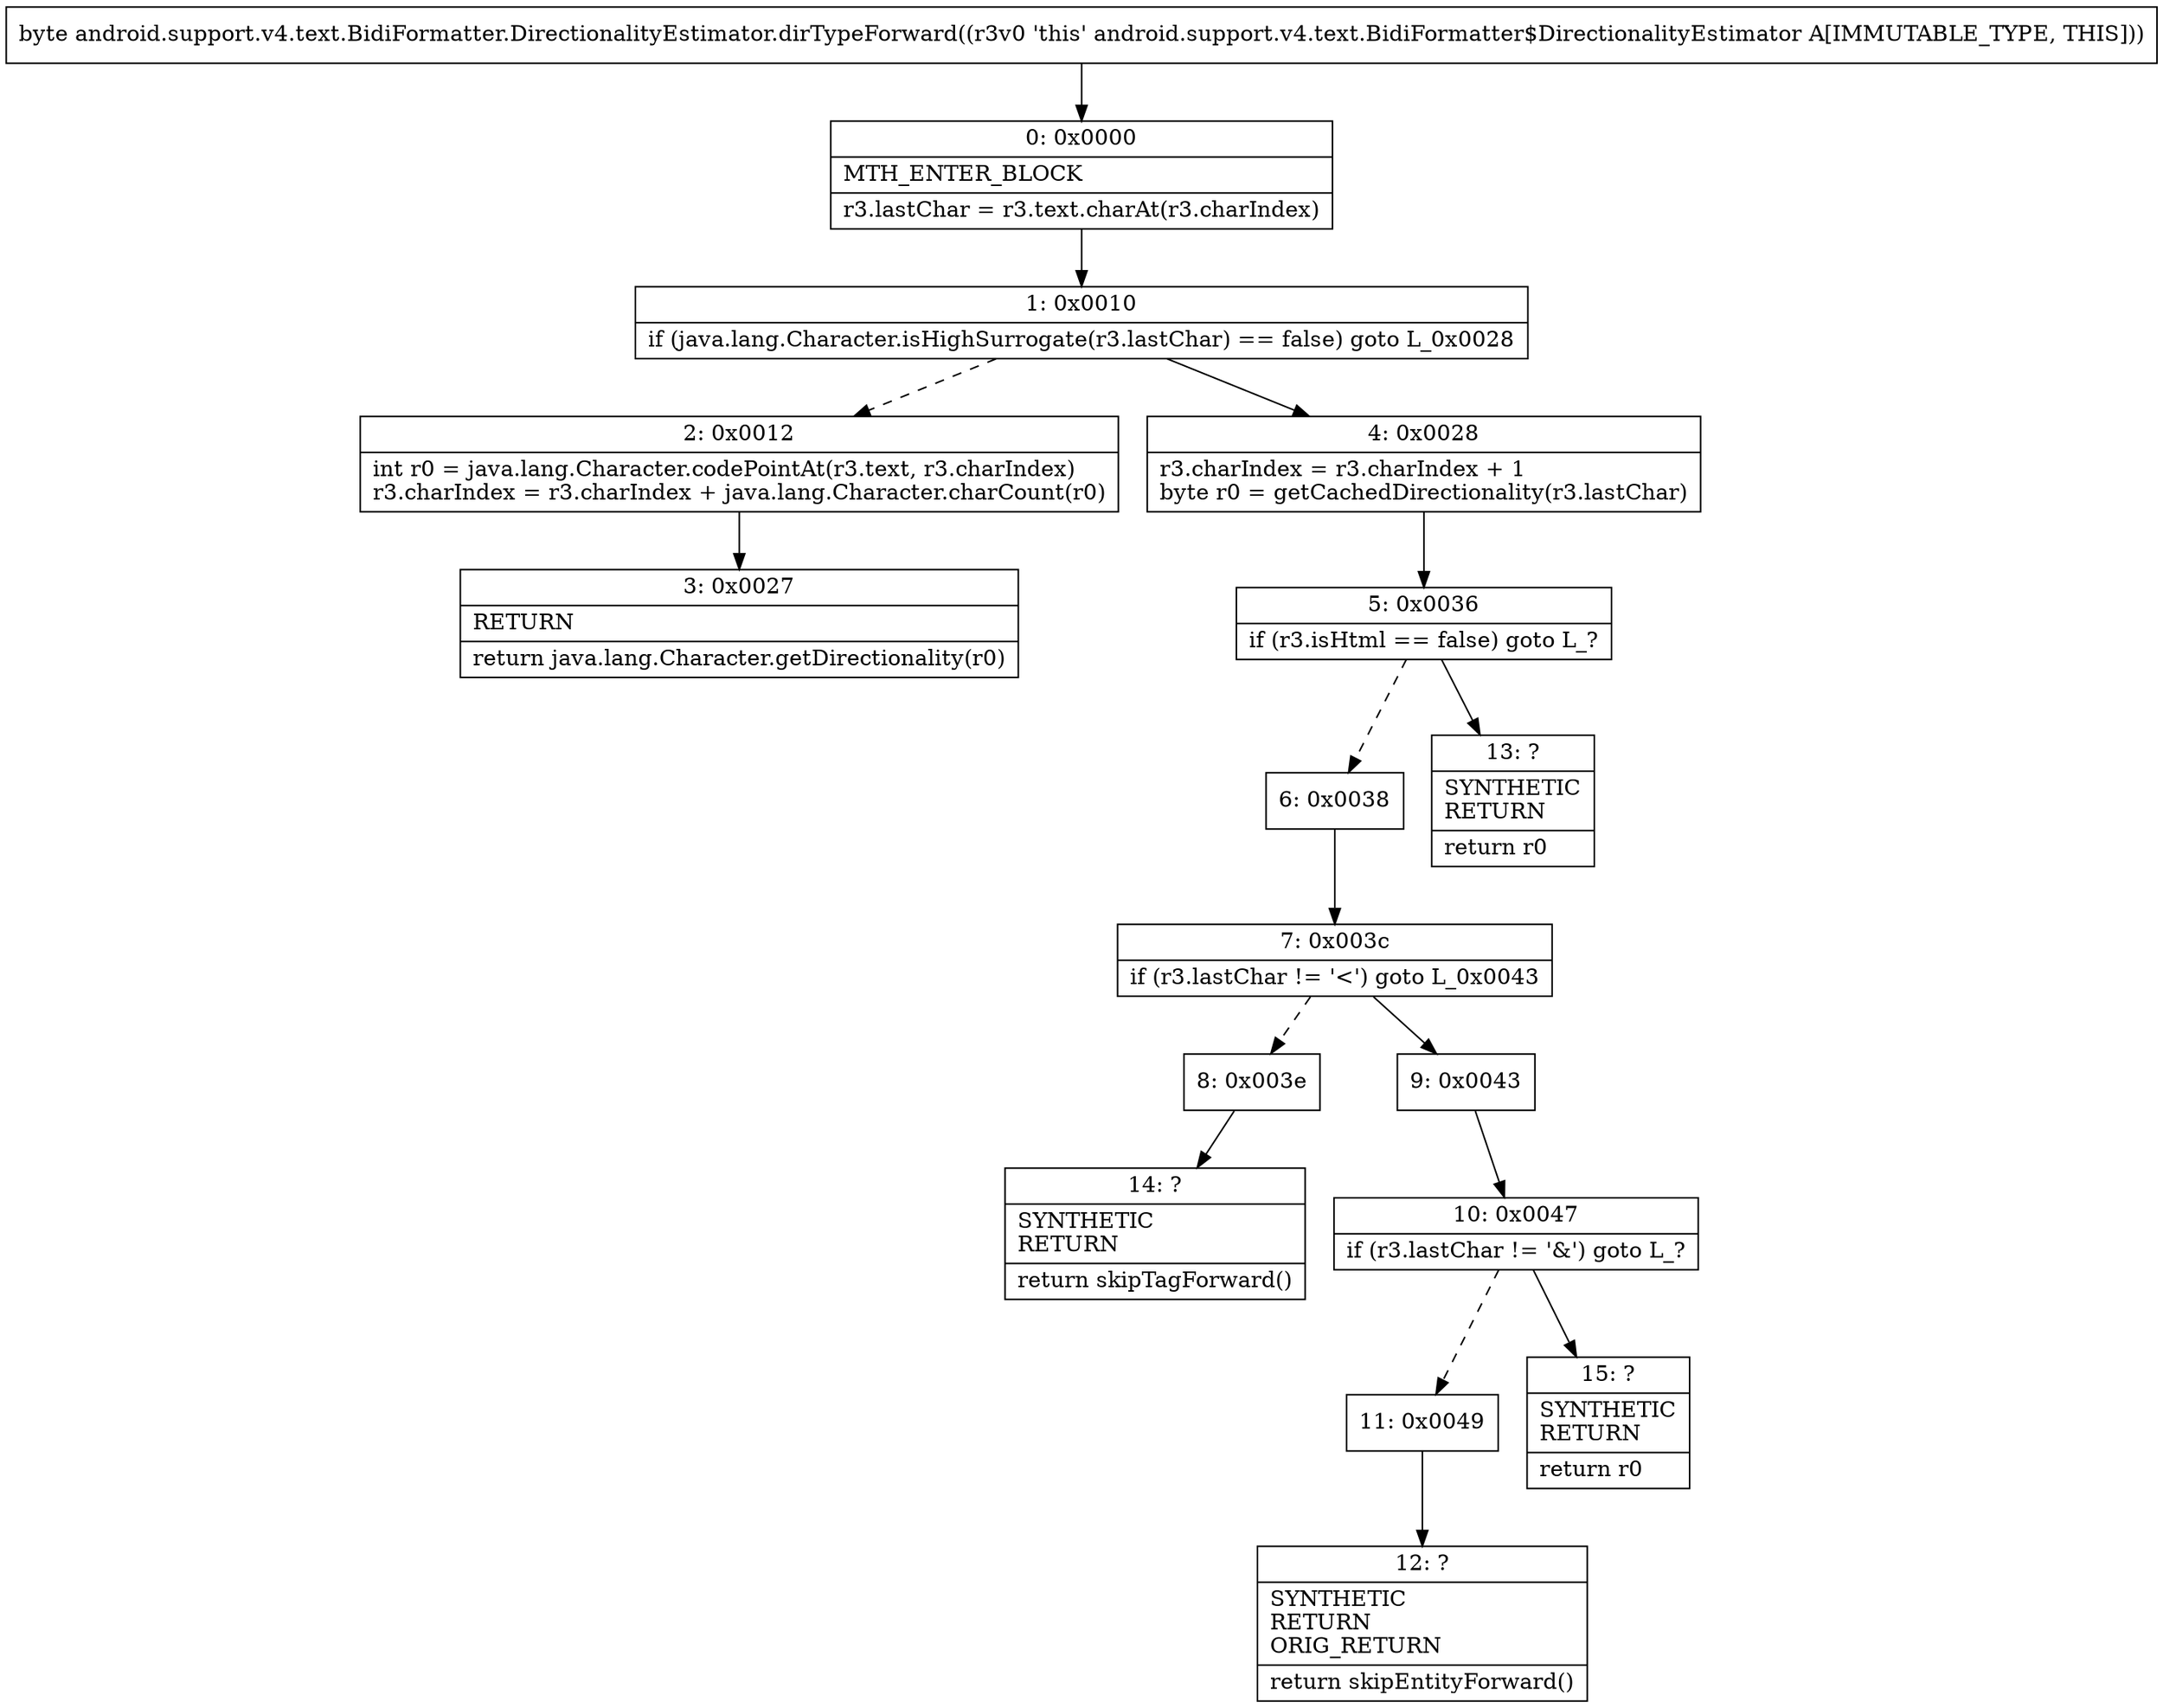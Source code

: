 digraph "CFG forandroid.support.v4.text.BidiFormatter.DirectionalityEstimator.dirTypeForward()B" {
Node_0 [shape=record,label="{0\:\ 0x0000|MTH_ENTER_BLOCK\l|r3.lastChar = r3.text.charAt(r3.charIndex)\l}"];
Node_1 [shape=record,label="{1\:\ 0x0010|if (java.lang.Character.isHighSurrogate(r3.lastChar) == false) goto L_0x0028\l}"];
Node_2 [shape=record,label="{2\:\ 0x0012|int r0 = java.lang.Character.codePointAt(r3.text, r3.charIndex)\lr3.charIndex = r3.charIndex + java.lang.Character.charCount(r0)\l}"];
Node_3 [shape=record,label="{3\:\ 0x0027|RETURN\l|return java.lang.Character.getDirectionality(r0)\l}"];
Node_4 [shape=record,label="{4\:\ 0x0028|r3.charIndex = r3.charIndex + 1\lbyte r0 = getCachedDirectionality(r3.lastChar)\l}"];
Node_5 [shape=record,label="{5\:\ 0x0036|if (r3.isHtml == false) goto L_?\l}"];
Node_6 [shape=record,label="{6\:\ 0x0038}"];
Node_7 [shape=record,label="{7\:\ 0x003c|if (r3.lastChar != '\<') goto L_0x0043\l}"];
Node_8 [shape=record,label="{8\:\ 0x003e}"];
Node_9 [shape=record,label="{9\:\ 0x0043}"];
Node_10 [shape=record,label="{10\:\ 0x0047|if (r3.lastChar != '&') goto L_?\l}"];
Node_11 [shape=record,label="{11\:\ 0x0049}"];
Node_12 [shape=record,label="{12\:\ ?|SYNTHETIC\lRETURN\lORIG_RETURN\l|return skipEntityForward()\l}"];
Node_13 [shape=record,label="{13\:\ ?|SYNTHETIC\lRETURN\l|return r0\l}"];
Node_14 [shape=record,label="{14\:\ ?|SYNTHETIC\lRETURN\l|return skipTagForward()\l}"];
Node_15 [shape=record,label="{15\:\ ?|SYNTHETIC\lRETURN\l|return r0\l}"];
MethodNode[shape=record,label="{byte android.support.v4.text.BidiFormatter.DirectionalityEstimator.dirTypeForward((r3v0 'this' android.support.v4.text.BidiFormatter$DirectionalityEstimator A[IMMUTABLE_TYPE, THIS])) }"];
MethodNode -> Node_0;
Node_0 -> Node_1;
Node_1 -> Node_2[style=dashed];
Node_1 -> Node_4;
Node_2 -> Node_3;
Node_4 -> Node_5;
Node_5 -> Node_6[style=dashed];
Node_5 -> Node_13;
Node_6 -> Node_7;
Node_7 -> Node_8[style=dashed];
Node_7 -> Node_9;
Node_8 -> Node_14;
Node_9 -> Node_10;
Node_10 -> Node_11[style=dashed];
Node_10 -> Node_15;
Node_11 -> Node_12;
}

